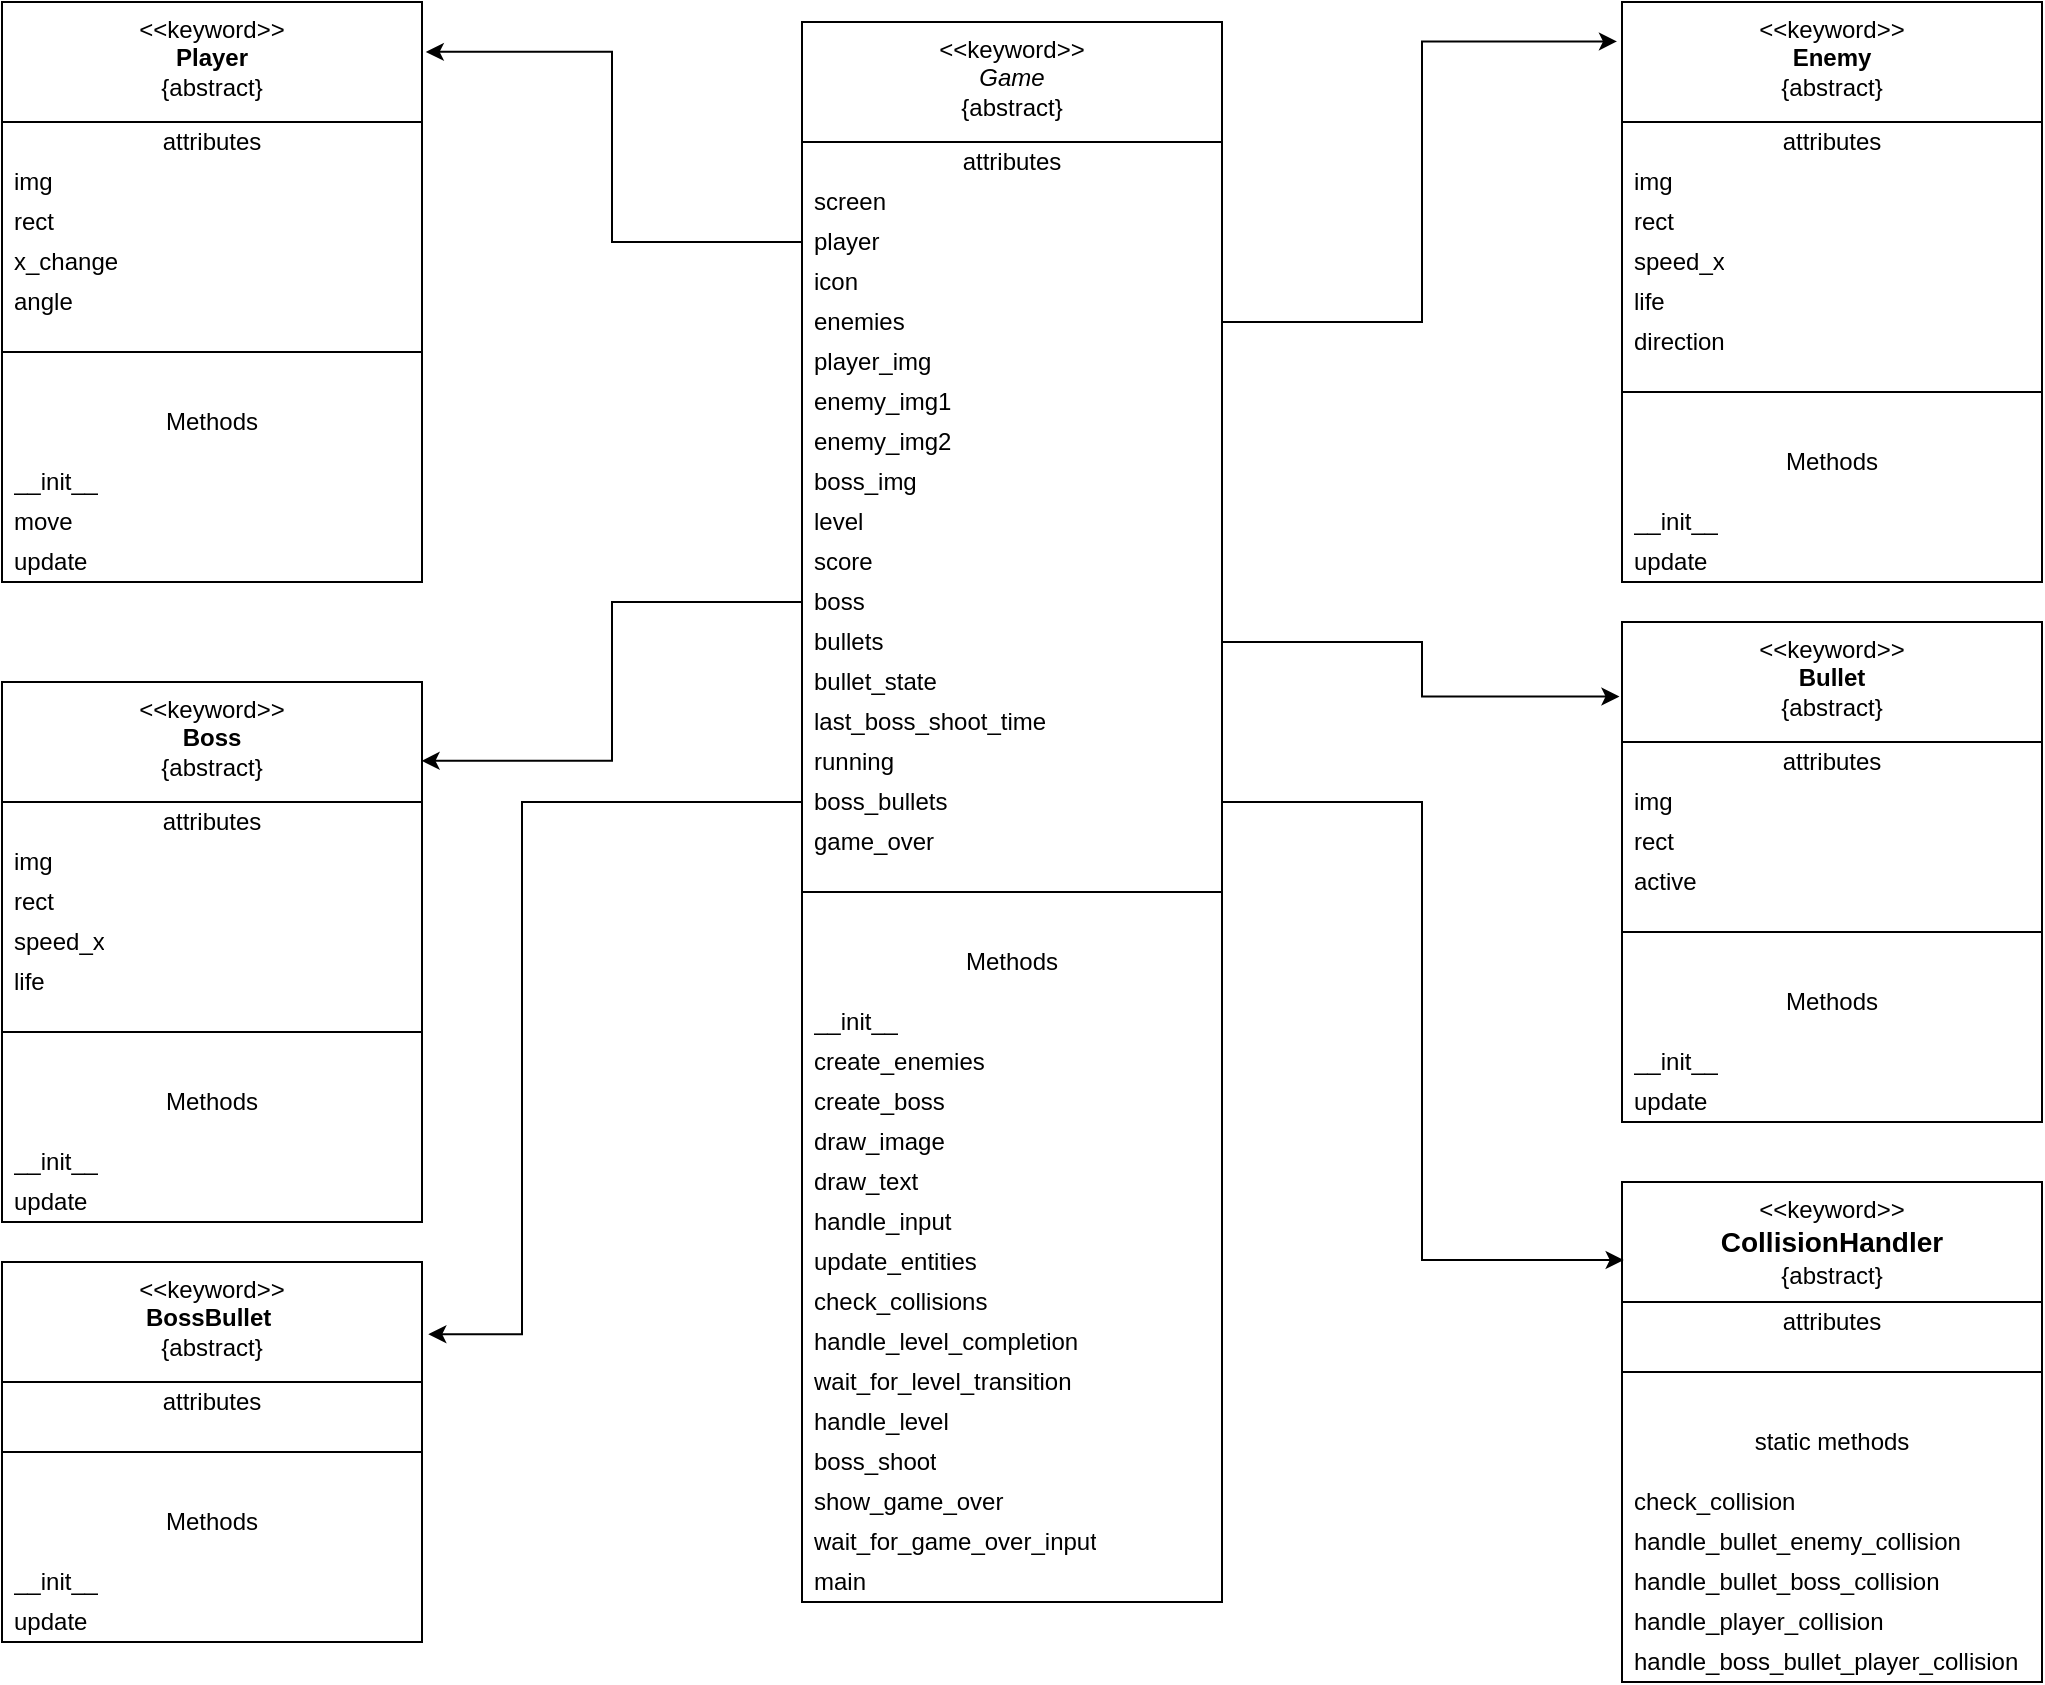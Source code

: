 <mxfile version="24.7.6">
  <diagram id="C5RBs43oDa-KdzZeNtuy" name="Page-1">
    <mxGraphModel grid="1" page="1" gridSize="10" guides="1" tooltips="1" connect="1" arrows="1" fold="1" pageScale="1" pageWidth="827" pageHeight="1169" math="0" shadow="0">
      <root>
        <mxCell id="WIyWlLk6GJQsqaUBKTNV-0" />
        <mxCell id="WIyWlLk6GJQsqaUBKTNV-1" parent="WIyWlLk6GJQsqaUBKTNV-0" />
        <mxCell id="noQE_5F_25YEg6NOnE9R-10" value="&amp;lt;&amp;lt;keyword&amp;gt;&amp;gt;&lt;br&gt;&lt;span style=&quot;font-style: italic; text-wrap: nowrap;&quot;&gt;Game&lt;/span&gt;&lt;br&gt;{abstract}" style="swimlane;fontStyle=0;align=center;verticalAlign=top;childLayout=stackLayout;horizontal=1;startSize=60;horizontalStack=0;resizeParent=1;resizeParentMax=0;resizeLast=0;collapsible=0;marginBottom=0;html=1;whiteSpace=wrap;strokeColor=#000000;" vertex="1" parent="WIyWlLk6GJQsqaUBKTNV-1">
          <mxGeometry x="-390" y="20" width="210" height="790" as="geometry" />
        </mxCell>
        <mxCell id="noQE_5F_25YEg6NOnE9R-11" value="attributes" style="text;html=1;strokeColor=none;fillColor=none;align=center;verticalAlign=middle;spacingLeft=4;spacingRight=4;overflow=hidden;rotatable=0;points=[[0,0.5],[1,0.5]];portConstraint=eastwest;whiteSpace=wrap;" vertex="1" parent="noQE_5F_25YEg6NOnE9R-10">
          <mxGeometry y="60" width="210" height="20" as="geometry" />
        </mxCell>
        <mxCell id="noQE_5F_25YEg6NOnE9R-12" value="screen" style="text;html=1;strokeColor=none;fillColor=none;align=left;verticalAlign=middle;spacingLeft=4;spacingRight=4;overflow=hidden;rotatable=0;points=[[0,0.5],[1,0.5]];portConstraint=eastwest;whiteSpace=wrap;" vertex="1" parent="noQE_5F_25YEg6NOnE9R-10">
          <mxGeometry y="80" width="210" height="20" as="geometry" />
        </mxCell>
        <mxCell id="noQE_5F_25YEg6NOnE9R-32" value="player" style="text;html=1;strokeColor=none;fillColor=none;align=left;verticalAlign=middle;spacingLeft=4;spacingRight=4;overflow=hidden;rotatable=0;points=[[0,0.5],[1,0.5]];portConstraint=eastwest;whiteSpace=wrap;" vertex="1" parent="noQE_5F_25YEg6NOnE9R-10">
          <mxGeometry y="100" width="210" height="20" as="geometry" />
        </mxCell>
        <mxCell id="noQE_5F_25YEg6NOnE9R-20" value="&lt;font color=&quot;#000000&quot;&gt;icon&lt;/font&gt;" style="text;html=1;strokeColor=none;fillColor=none;align=left;verticalAlign=middle;spacingLeft=4;spacingRight=4;overflow=hidden;rotatable=0;points=[[0,0.5],[1,0.5]];portConstraint=eastwest;fontColor=#808080;whiteSpace=wrap;" vertex="1" parent="noQE_5F_25YEg6NOnE9R-10">
          <mxGeometry y="120" width="210" height="20" as="geometry" />
        </mxCell>
        <mxCell id="noQE_5F_25YEg6NOnE9R-23" value="&lt;font color=&quot;#000000&quot;&gt;enemies&lt;/font&gt;" style="text;html=1;strokeColor=none;fillColor=none;align=left;verticalAlign=middle;spacingLeft=4;spacingRight=4;overflow=hidden;rotatable=0;points=[[0,0.5],[1,0.5]];portConstraint=eastwest;fontColor=#808080;whiteSpace=wrap;" vertex="1" parent="noQE_5F_25YEg6NOnE9R-10">
          <mxGeometry y="140" width="210" height="20" as="geometry" />
        </mxCell>
        <mxCell id="noQE_5F_25YEg6NOnE9R-22" value="&lt;font color=&quot;#000000&quot;&gt;player_img&lt;/font&gt;" style="text;html=1;strokeColor=none;fillColor=none;align=left;verticalAlign=middle;spacingLeft=4;spacingRight=4;overflow=hidden;rotatable=0;points=[[0,0.5],[1,0.5]];portConstraint=eastwest;fontColor=#808080;whiteSpace=wrap;" vertex="1" parent="noQE_5F_25YEg6NOnE9R-10">
          <mxGeometry y="160" width="210" height="20" as="geometry" />
        </mxCell>
        <mxCell id="noQE_5F_25YEg6NOnE9R-13" value="&lt;font color=&quot;#000000&quot;&gt;enemy_img1&lt;/font&gt;" style="text;html=1;strokeColor=none;fillColor=none;align=left;verticalAlign=middle;spacingLeft=4;spacingRight=4;overflow=hidden;rotatable=0;points=[[0,0.5],[1,0.5]];portConstraint=eastwest;fontColor=#808080;whiteSpace=wrap;" vertex="1" parent="noQE_5F_25YEg6NOnE9R-10">
          <mxGeometry y="180" width="210" height="20" as="geometry" />
        </mxCell>
        <mxCell id="noQE_5F_25YEg6NOnE9R-21" value="&lt;font color=&quot;#000000&quot;&gt;enemy_img2&lt;/font&gt;" style="text;html=1;strokeColor=none;fillColor=none;align=left;verticalAlign=middle;spacingLeft=4;spacingRight=4;overflow=hidden;rotatable=0;points=[[0,0.5],[1,0.5]];portConstraint=eastwest;fontColor=#808080;whiteSpace=wrap;" vertex="1" parent="noQE_5F_25YEg6NOnE9R-10">
          <mxGeometry y="200" width="210" height="20" as="geometry" />
        </mxCell>
        <mxCell id="noQE_5F_25YEg6NOnE9R-19" value="&lt;font color=&quot;#000000&quot;&gt;boss_img&lt;/font&gt;" style="text;html=1;strokeColor=none;fillColor=none;align=left;verticalAlign=middle;spacingLeft=4;spacingRight=4;overflow=hidden;rotatable=0;points=[[0,0.5],[1,0.5]];portConstraint=eastwest;fontColor=#808080;whiteSpace=wrap;" vertex="1" parent="noQE_5F_25YEg6NOnE9R-10">
          <mxGeometry y="220" width="210" height="20" as="geometry" />
        </mxCell>
        <mxCell id="noQE_5F_25YEg6NOnE9R-26" value="&lt;font color=&quot;#000000&quot;&gt;level&lt;/font&gt;" style="text;html=1;strokeColor=none;fillColor=none;align=left;verticalAlign=middle;spacingLeft=4;spacingRight=4;overflow=hidden;rotatable=0;points=[[0,0.5],[1,0.5]];portConstraint=eastwest;fontColor=#808080;whiteSpace=wrap;" vertex="1" parent="noQE_5F_25YEg6NOnE9R-10">
          <mxGeometry y="240" width="210" height="20" as="geometry" />
        </mxCell>
        <mxCell id="noQE_5F_25YEg6NOnE9R-27" value="&lt;font color=&quot;#000000&quot;&gt;score&lt;/font&gt;" style="text;html=1;strokeColor=none;fillColor=none;align=left;verticalAlign=middle;spacingLeft=4;spacingRight=4;overflow=hidden;rotatable=0;points=[[0,0.5],[1,0.5]];portConstraint=eastwest;fontColor=#808080;whiteSpace=wrap;" vertex="1" parent="noQE_5F_25YEg6NOnE9R-10">
          <mxGeometry y="260" width="210" height="20" as="geometry" />
        </mxCell>
        <mxCell id="noQE_5F_25YEg6NOnE9R-24" value="&lt;font color=&quot;#000000&quot;&gt;boss&lt;/font&gt;" style="text;html=1;strokeColor=none;fillColor=none;align=left;verticalAlign=middle;spacingLeft=4;spacingRight=4;overflow=hidden;rotatable=0;points=[[0,0.5],[1,0.5]];portConstraint=eastwest;fontColor=#808080;whiteSpace=wrap;" vertex="1" parent="noQE_5F_25YEg6NOnE9R-10">
          <mxGeometry y="280" width="210" height="20" as="geometry" />
        </mxCell>
        <mxCell id="noQE_5F_25YEg6NOnE9R-18" value="&lt;font color=&quot;#000000&quot;&gt;bullets&lt;/font&gt;" style="text;html=1;strokeColor=none;fillColor=none;align=left;verticalAlign=middle;spacingLeft=4;spacingRight=4;overflow=hidden;rotatable=0;points=[[0,0.5],[1,0.5]];portConstraint=eastwest;fontColor=#808080;whiteSpace=wrap;" vertex="1" parent="noQE_5F_25YEg6NOnE9R-10">
          <mxGeometry y="300" width="210" height="20" as="geometry" />
        </mxCell>
        <mxCell id="noQE_5F_25YEg6NOnE9R-14" value="bullet_state" style="text;html=1;strokeColor=none;fillColor=none;align=left;verticalAlign=middle;spacingLeft=4;spacingRight=4;overflow=hidden;rotatable=0;points=[[0,0.5],[1,0.5]];portConstraint=eastwest;whiteSpace=wrap;" vertex="1" parent="noQE_5F_25YEg6NOnE9R-10">
          <mxGeometry y="320" width="210" height="20" as="geometry" />
        </mxCell>
        <mxCell id="noQE_5F_25YEg6NOnE9R-30" value="last_boss_shoot_time" style="text;html=1;strokeColor=none;fillColor=none;align=left;verticalAlign=middle;spacingLeft=4;spacingRight=4;overflow=hidden;rotatable=0;points=[[0,0.5],[1,0.5]];portConstraint=eastwest;whiteSpace=wrap;" vertex="1" parent="noQE_5F_25YEg6NOnE9R-10">
          <mxGeometry y="340" width="210" height="20" as="geometry" />
        </mxCell>
        <mxCell id="noQE_5F_25YEg6NOnE9R-31" value="running" style="text;html=1;strokeColor=none;fillColor=none;align=left;verticalAlign=middle;spacingLeft=4;spacingRight=4;overflow=hidden;rotatable=0;points=[[0,0.5],[1,0.5]];portConstraint=eastwest;whiteSpace=wrap;" vertex="1" parent="noQE_5F_25YEg6NOnE9R-10">
          <mxGeometry y="360" width="210" height="20" as="geometry" />
        </mxCell>
        <mxCell id="noQE_5F_25YEg6NOnE9R-33" value="boss_bullets" style="text;html=1;strokeColor=none;fillColor=none;align=left;verticalAlign=middle;spacingLeft=4;spacingRight=4;overflow=hidden;rotatable=0;points=[[0,0.5],[1,0.5]];portConstraint=eastwest;whiteSpace=wrap;" vertex="1" parent="noQE_5F_25YEg6NOnE9R-10">
          <mxGeometry y="380" width="210" height="20" as="geometry" />
        </mxCell>
        <mxCell id="noQE_5F_25YEg6NOnE9R-29" value="game_over" style="text;html=1;strokeColor=none;fillColor=none;align=left;verticalAlign=middle;spacingLeft=4;spacingRight=4;overflow=hidden;rotatable=0;points=[[0,0.5],[1,0.5]];portConstraint=eastwest;whiteSpace=wrap;" vertex="1" parent="noQE_5F_25YEg6NOnE9R-10">
          <mxGeometry y="400" width="210" height="20" as="geometry" />
        </mxCell>
        <mxCell id="noQE_5F_25YEg6NOnE9R-15" value="" style="line;strokeWidth=1;fillColor=none;align=left;verticalAlign=middle;spacingTop=-1;spacingLeft=3;spacingRight=3;rotatable=0;labelPosition=right;points=[];portConstraint=eastwest;" vertex="1" parent="noQE_5F_25YEg6NOnE9R-10">
          <mxGeometry y="420" width="210" height="30" as="geometry" />
        </mxCell>
        <mxCell id="noQE_5F_25YEg6NOnE9R-16" value="Methods" style="text;html=1;strokeColor=none;fillColor=none;align=center;verticalAlign=middle;spacingLeft=4;spacingRight=4;overflow=hidden;rotatable=0;points=[[0,0.5],[1,0.5]];portConstraint=eastwest;whiteSpace=wrap;" vertex="1" parent="noQE_5F_25YEg6NOnE9R-10">
          <mxGeometry y="450" width="210" height="40" as="geometry" />
        </mxCell>
        <mxCell id="noQE_5F_25YEg6NOnE9R-37" value="__init__" style="text;html=1;strokeColor=none;fillColor=none;align=left;verticalAlign=middle;spacingLeft=4;spacingRight=4;overflow=hidden;rotatable=0;points=[[0,0.5],[1,0.5]];portConstraint=eastwest;whiteSpace=wrap;" vertex="1" parent="noQE_5F_25YEg6NOnE9R-10">
          <mxGeometry y="490" width="210" height="20" as="geometry" />
        </mxCell>
        <mxCell id="noQE_5F_25YEg6NOnE9R-43" value="create_enemies" style="text;html=1;strokeColor=none;fillColor=none;align=left;verticalAlign=middle;spacingLeft=4;spacingRight=4;overflow=hidden;rotatable=0;points=[[0,0.5],[1,0.5]];portConstraint=eastwest;whiteSpace=wrap;" vertex="1" parent="noQE_5F_25YEg6NOnE9R-10">
          <mxGeometry y="510" width="210" height="20" as="geometry" />
        </mxCell>
        <mxCell id="noQE_5F_25YEg6NOnE9R-46" value="create_boss" style="text;html=1;strokeColor=none;fillColor=none;align=left;verticalAlign=middle;spacingLeft=4;spacingRight=4;overflow=hidden;rotatable=0;points=[[0,0.5],[1,0.5]];portConstraint=eastwest;whiteSpace=wrap;" vertex="1" parent="noQE_5F_25YEg6NOnE9R-10">
          <mxGeometry y="530" width="210" height="20" as="geometry" />
        </mxCell>
        <mxCell id="noQE_5F_25YEg6NOnE9R-35" value="draw_image" style="text;html=1;strokeColor=none;fillColor=none;align=left;verticalAlign=middle;spacingLeft=4;spacingRight=4;overflow=hidden;rotatable=0;points=[[0,0.5],[1,0.5]];portConstraint=eastwest;whiteSpace=wrap;" vertex="1" parent="noQE_5F_25YEg6NOnE9R-10">
          <mxGeometry y="550" width="210" height="20" as="geometry" />
        </mxCell>
        <mxCell id="noQE_5F_25YEg6NOnE9R-38" value="draw_text" style="text;html=1;strokeColor=none;fillColor=none;align=left;verticalAlign=middle;spacingLeft=4;spacingRight=4;overflow=hidden;rotatable=0;points=[[0,0.5],[1,0.5]];portConstraint=eastwest;whiteSpace=wrap;" vertex="1" parent="noQE_5F_25YEg6NOnE9R-10">
          <mxGeometry y="570" width="210" height="20" as="geometry" />
        </mxCell>
        <mxCell id="noQE_5F_25YEg6NOnE9R-36" value="handle_input" style="text;html=1;strokeColor=none;fillColor=none;align=left;verticalAlign=middle;spacingLeft=4;spacingRight=4;overflow=hidden;rotatable=0;points=[[0,0.5],[1,0.5]];portConstraint=eastwest;whiteSpace=wrap;" vertex="1" parent="noQE_5F_25YEg6NOnE9R-10">
          <mxGeometry y="590" width="210" height="20" as="geometry" />
        </mxCell>
        <mxCell id="noQE_5F_25YEg6NOnE9R-39" value="update_entities" style="text;html=1;strokeColor=none;fillColor=none;align=left;verticalAlign=middle;spacingLeft=4;spacingRight=4;overflow=hidden;rotatable=0;points=[[0,0.5],[1,0.5]];portConstraint=eastwest;whiteSpace=wrap;" vertex="1" parent="noQE_5F_25YEg6NOnE9R-10">
          <mxGeometry y="610" width="210" height="20" as="geometry" />
        </mxCell>
        <mxCell id="noQE_5F_25YEg6NOnE9R-40" value="check_collisions" style="text;html=1;strokeColor=none;fillColor=none;align=left;verticalAlign=middle;spacingLeft=4;spacingRight=4;overflow=hidden;rotatable=0;points=[[0,0.5],[1,0.5]];portConstraint=eastwest;whiteSpace=wrap;" vertex="1" parent="noQE_5F_25YEg6NOnE9R-10">
          <mxGeometry y="630" width="210" height="20" as="geometry" />
        </mxCell>
        <mxCell id="noQE_5F_25YEg6NOnE9R-41" value="handle_level_completion" style="text;html=1;strokeColor=none;fillColor=none;align=left;verticalAlign=middle;spacingLeft=4;spacingRight=4;overflow=hidden;rotatable=0;points=[[0,0.5],[1,0.5]];portConstraint=eastwest;whiteSpace=wrap;" vertex="1" parent="noQE_5F_25YEg6NOnE9R-10">
          <mxGeometry y="650" width="210" height="20" as="geometry" />
        </mxCell>
        <mxCell id="noQE_5F_25YEg6NOnE9R-17" value="wait_for_level_transition" style="text;html=1;strokeColor=none;fillColor=none;align=left;verticalAlign=middle;spacingLeft=4;spacingRight=4;overflow=hidden;rotatable=0;points=[[0,0.5],[1,0.5]];portConstraint=eastwest;whiteSpace=wrap;" vertex="1" parent="noQE_5F_25YEg6NOnE9R-10">
          <mxGeometry y="670" width="210" height="20" as="geometry" />
        </mxCell>
        <mxCell id="noQE_5F_25YEg6NOnE9R-34" value="handle_level" style="text;html=1;strokeColor=none;fillColor=none;align=left;verticalAlign=middle;spacingLeft=4;spacingRight=4;overflow=hidden;rotatable=0;points=[[0,0.5],[1,0.5]];portConstraint=eastwest;whiteSpace=wrap;" vertex="1" parent="noQE_5F_25YEg6NOnE9R-10">
          <mxGeometry y="690" width="210" height="20" as="geometry" />
        </mxCell>
        <mxCell id="noQE_5F_25YEg6NOnE9R-44" value="boss_shoot" style="text;html=1;strokeColor=none;fillColor=none;align=left;verticalAlign=middle;spacingLeft=4;spacingRight=4;overflow=hidden;rotatable=0;points=[[0,0.5],[1,0.5]];portConstraint=eastwest;whiteSpace=wrap;" vertex="1" parent="noQE_5F_25YEg6NOnE9R-10">
          <mxGeometry y="710" width="210" height="20" as="geometry" />
        </mxCell>
        <mxCell id="noQE_5F_25YEg6NOnE9R-42" value="show_game_over" style="text;html=1;strokeColor=none;fillColor=none;align=left;verticalAlign=middle;spacingLeft=4;spacingRight=4;overflow=hidden;rotatable=0;points=[[0,0.5],[1,0.5]];portConstraint=eastwest;whiteSpace=wrap;" vertex="1" parent="noQE_5F_25YEg6NOnE9R-10">
          <mxGeometry y="730" width="210" height="20" as="geometry" />
        </mxCell>
        <mxCell id="noQE_5F_25YEg6NOnE9R-47" value="wait_for_game_over_input" style="text;html=1;strokeColor=none;fillColor=none;align=left;verticalAlign=middle;spacingLeft=4;spacingRight=4;overflow=hidden;rotatable=0;points=[[0,0.5],[1,0.5]];portConstraint=eastwest;whiteSpace=wrap;" vertex="1" parent="noQE_5F_25YEg6NOnE9R-10">
          <mxGeometry y="750" width="210" height="20" as="geometry" />
        </mxCell>
        <mxCell id="noQE_5F_25YEg6NOnE9R-45" value="main" style="text;html=1;strokeColor=none;fillColor=none;align=left;verticalAlign=middle;spacingLeft=4;spacingRight=4;overflow=hidden;rotatable=0;points=[[0,0.5],[1,0.5]];portConstraint=eastwest;whiteSpace=wrap;" vertex="1" parent="noQE_5F_25YEg6NOnE9R-10">
          <mxGeometry y="770" width="210" height="20" as="geometry" />
        </mxCell>
        <mxCell id="noQE_5F_25YEg6NOnE9R-49" value="&amp;lt;&amp;lt;keyword&amp;gt;&amp;gt;&lt;br&gt;&lt;strong&gt;Player&lt;/strong&gt;&lt;br&gt;{abstract}" style="swimlane;fontStyle=0;align=center;verticalAlign=top;childLayout=stackLayout;horizontal=1;startSize=60;horizontalStack=0;resizeParent=1;resizeParentMax=0;resizeLast=0;collapsible=0;marginBottom=0;html=1;whiteSpace=wrap;strokeColor=#000000;" vertex="1" parent="WIyWlLk6GJQsqaUBKTNV-1">
          <mxGeometry x="-790" y="10" width="210" height="290" as="geometry" />
        </mxCell>
        <mxCell id="noQE_5F_25YEg6NOnE9R-50" value="attributes" style="text;html=1;strokeColor=none;fillColor=none;align=center;verticalAlign=middle;spacingLeft=4;spacingRight=4;overflow=hidden;rotatable=0;points=[[0,0.5],[1,0.5]];portConstraint=eastwest;whiteSpace=wrap;" vertex="1" parent="noQE_5F_25YEg6NOnE9R-49">
          <mxGeometry y="60" width="210" height="20" as="geometry" />
        </mxCell>
        <mxCell id="noQE_5F_25YEg6NOnE9R-51" value="img" style="text;html=1;strokeColor=none;fillColor=none;align=left;verticalAlign=middle;spacingLeft=4;spacingRight=4;overflow=hidden;rotatable=0;points=[[0,0.5],[1,0.5]];portConstraint=eastwest;whiteSpace=wrap;" vertex="1" parent="noQE_5F_25YEg6NOnE9R-49">
          <mxGeometry y="80" width="210" height="20" as="geometry" />
        </mxCell>
        <mxCell id="noQE_5F_25YEg6NOnE9R-52" value="&lt;font color=&quot;#000000&quot;&gt;rect&lt;/font&gt;" style="text;html=1;strokeColor=none;fillColor=none;align=left;verticalAlign=middle;spacingLeft=4;spacingRight=4;overflow=hidden;rotatable=0;points=[[0,0.5],[1,0.5]];portConstraint=eastwest;fontColor=#808080;whiteSpace=wrap;" vertex="1" parent="noQE_5F_25YEg6NOnE9R-49">
          <mxGeometry y="100" width="210" height="20" as="geometry" />
        </mxCell>
        <mxCell id="noQE_5F_25YEg6NOnE9R-53" value="&lt;font color=&quot;#000000&quot;&gt;x_change&lt;/font&gt;" style="text;html=1;strokeColor=none;fillColor=none;align=left;verticalAlign=middle;spacingLeft=4;spacingRight=4;overflow=hidden;rotatable=0;points=[[0,0.5],[1,0.5]];portConstraint=eastwest;fontColor=#808080;whiteSpace=wrap;" vertex="1" parent="noQE_5F_25YEg6NOnE9R-49">
          <mxGeometry y="120" width="210" height="20" as="geometry" />
        </mxCell>
        <mxCell id="noQE_5F_25YEg6NOnE9R-54" value="&lt;font color=&quot;#000000&quot;&gt;angle&lt;/font&gt;" style="text;html=1;strokeColor=none;fillColor=none;align=left;verticalAlign=middle;spacingLeft=4;spacingRight=4;overflow=hidden;rotatable=0;points=[[0,0.5],[1,0.5]];portConstraint=eastwest;fontColor=#808080;whiteSpace=wrap;" vertex="1" parent="noQE_5F_25YEg6NOnE9R-49">
          <mxGeometry y="140" width="210" height="20" as="geometry" />
        </mxCell>
        <mxCell id="noQE_5F_25YEg6NOnE9R-68" value="" style="line;strokeWidth=1;fillColor=none;align=left;verticalAlign=middle;spacingTop=-1;spacingLeft=3;spacingRight=3;rotatable=0;labelPosition=right;points=[];portConstraint=eastwest;" vertex="1" parent="noQE_5F_25YEg6NOnE9R-49">
          <mxGeometry y="160" width="210" height="30" as="geometry" />
        </mxCell>
        <mxCell id="noQE_5F_25YEg6NOnE9R-69" value="Methods" style="text;html=1;strokeColor=none;fillColor=none;align=center;verticalAlign=middle;spacingLeft=4;spacingRight=4;overflow=hidden;rotatable=0;points=[[0,0.5],[1,0.5]];portConstraint=eastwest;whiteSpace=wrap;" vertex="1" parent="noQE_5F_25YEg6NOnE9R-49">
          <mxGeometry y="190" width="210" height="40" as="geometry" />
        </mxCell>
        <mxCell id="noQE_5F_25YEg6NOnE9R-70" value="__init__" style="text;html=1;strokeColor=none;fillColor=none;align=left;verticalAlign=middle;spacingLeft=4;spacingRight=4;overflow=hidden;rotatable=0;points=[[0,0.5],[1,0.5]];portConstraint=eastwest;whiteSpace=wrap;" vertex="1" parent="noQE_5F_25YEg6NOnE9R-49">
          <mxGeometry y="230" width="210" height="20" as="geometry" />
        </mxCell>
        <mxCell id="noQE_5F_25YEg6NOnE9R-71" value="move" style="text;html=1;strokeColor=none;fillColor=none;align=left;verticalAlign=middle;spacingLeft=4;spacingRight=4;overflow=hidden;rotatable=0;points=[[0,0.5],[1,0.5]];portConstraint=eastwest;whiteSpace=wrap;" vertex="1" parent="noQE_5F_25YEg6NOnE9R-49">
          <mxGeometry y="250" width="210" height="20" as="geometry" />
        </mxCell>
        <mxCell id="noQE_5F_25YEg6NOnE9R-72" value="update" style="text;html=1;strokeColor=none;fillColor=none;align=left;verticalAlign=middle;spacingLeft=4;spacingRight=4;overflow=hidden;rotatable=0;points=[[0,0.5],[1,0.5]];portConstraint=eastwest;whiteSpace=wrap;" vertex="1" parent="noQE_5F_25YEg6NOnE9R-49">
          <mxGeometry y="270" width="210" height="20" as="geometry" />
        </mxCell>
        <mxCell id="noQE_5F_25YEg6NOnE9R-85" value="&amp;lt;&amp;lt;keyword&amp;gt;&amp;gt;&lt;br&gt;&lt;strong&gt;Enemy&lt;/strong&gt;&lt;br&gt;{abstract}" style="swimlane;fontStyle=0;align=center;verticalAlign=top;childLayout=stackLayout;horizontal=1;startSize=60;horizontalStack=0;resizeParent=1;resizeParentMax=0;resizeLast=0;collapsible=0;marginBottom=0;html=1;whiteSpace=wrap;strokeColor=#000000;" vertex="1" parent="WIyWlLk6GJQsqaUBKTNV-1">
          <mxGeometry x="20" y="10" width="210" height="290" as="geometry" />
        </mxCell>
        <mxCell id="noQE_5F_25YEg6NOnE9R-86" value="attributes" style="text;html=1;strokeColor=none;fillColor=none;align=center;verticalAlign=middle;spacingLeft=4;spacingRight=4;overflow=hidden;rotatable=0;points=[[0,0.5],[1,0.5]];portConstraint=eastwest;whiteSpace=wrap;" vertex="1" parent="noQE_5F_25YEg6NOnE9R-85">
          <mxGeometry y="60" width="210" height="20" as="geometry" />
        </mxCell>
        <mxCell id="noQE_5F_25YEg6NOnE9R-87" value="img" style="text;html=1;strokeColor=none;fillColor=none;align=left;verticalAlign=middle;spacingLeft=4;spacingRight=4;overflow=hidden;rotatable=0;points=[[0,0.5],[1,0.5]];portConstraint=eastwest;whiteSpace=wrap;" vertex="1" parent="noQE_5F_25YEg6NOnE9R-85">
          <mxGeometry y="80" width="210" height="20" as="geometry" />
        </mxCell>
        <mxCell id="noQE_5F_25YEg6NOnE9R-88" value="&lt;font color=&quot;#000000&quot;&gt;rect&lt;/font&gt;" style="text;html=1;strokeColor=none;fillColor=none;align=left;verticalAlign=middle;spacingLeft=4;spacingRight=4;overflow=hidden;rotatable=0;points=[[0,0.5],[1,0.5]];portConstraint=eastwest;fontColor=#808080;whiteSpace=wrap;" vertex="1" parent="noQE_5F_25YEg6NOnE9R-85">
          <mxGeometry y="100" width="210" height="20" as="geometry" />
        </mxCell>
        <mxCell id="noQE_5F_25YEg6NOnE9R-89" value="&lt;font color=&quot;#000000&quot;&gt;speed_x&lt;/font&gt;" style="text;html=1;strokeColor=none;fillColor=none;align=left;verticalAlign=middle;spacingLeft=4;spacingRight=4;overflow=hidden;rotatable=0;points=[[0,0.5],[1,0.5]];portConstraint=eastwest;fontColor=#808080;whiteSpace=wrap;" vertex="1" parent="noQE_5F_25YEg6NOnE9R-85">
          <mxGeometry y="120" width="210" height="20" as="geometry" />
        </mxCell>
        <mxCell id="noQE_5F_25YEg6NOnE9R-90" value="&lt;font color=&quot;#000000&quot;&gt;life&lt;/font&gt;" style="text;html=1;strokeColor=none;fillColor=none;align=left;verticalAlign=middle;spacingLeft=4;spacingRight=4;overflow=hidden;rotatable=0;points=[[0,0.5],[1,0.5]];portConstraint=eastwest;fontColor=#808080;whiteSpace=wrap;" vertex="1" parent="noQE_5F_25YEg6NOnE9R-85">
          <mxGeometry y="140" width="210" height="20" as="geometry" />
        </mxCell>
        <mxCell id="noQE_5F_25YEg6NOnE9R-91" value="&lt;font color=&quot;#000000&quot;&gt;direction&lt;/font&gt;" style="text;html=1;strokeColor=none;fillColor=none;align=left;verticalAlign=middle;spacingLeft=4;spacingRight=4;overflow=hidden;rotatable=0;points=[[0,0.5],[1,0.5]];portConstraint=eastwest;fontColor=#808080;whiteSpace=wrap;" vertex="1" parent="noQE_5F_25YEg6NOnE9R-85">
          <mxGeometry y="160" width="210" height="20" as="geometry" />
        </mxCell>
        <mxCell id="noQE_5F_25YEg6NOnE9R-104" value="" style="line;strokeWidth=1;fillColor=none;align=left;verticalAlign=middle;spacingTop=-1;spacingLeft=3;spacingRight=3;rotatable=0;labelPosition=right;points=[];portConstraint=eastwest;" vertex="1" parent="noQE_5F_25YEg6NOnE9R-85">
          <mxGeometry y="180" width="210" height="30" as="geometry" />
        </mxCell>
        <mxCell id="noQE_5F_25YEg6NOnE9R-105" value="Methods" style="text;html=1;strokeColor=none;fillColor=none;align=center;verticalAlign=middle;spacingLeft=4;spacingRight=4;overflow=hidden;rotatable=0;points=[[0,0.5],[1,0.5]];portConstraint=eastwest;whiteSpace=wrap;" vertex="1" parent="noQE_5F_25YEg6NOnE9R-85">
          <mxGeometry y="210" width="210" height="40" as="geometry" />
        </mxCell>
        <mxCell id="noQE_5F_25YEg6NOnE9R-106" value="__init__" style="text;html=1;strokeColor=none;fillColor=none;align=left;verticalAlign=middle;spacingLeft=4;spacingRight=4;overflow=hidden;rotatable=0;points=[[0,0.5],[1,0.5]];portConstraint=eastwest;whiteSpace=wrap;" vertex="1" parent="noQE_5F_25YEg6NOnE9R-85">
          <mxGeometry y="250" width="210" height="20" as="geometry" />
        </mxCell>
        <mxCell id="noQE_5F_25YEg6NOnE9R-107" value="update" style="text;html=1;strokeColor=none;fillColor=none;align=left;verticalAlign=middle;spacingLeft=4;spacingRight=4;overflow=hidden;rotatable=0;points=[[0,0.5],[1,0.5]];portConstraint=eastwest;whiteSpace=wrap;" vertex="1" parent="noQE_5F_25YEg6NOnE9R-85">
          <mxGeometry y="270" width="210" height="20" as="geometry" />
        </mxCell>
        <mxCell id="noQE_5F_25YEg6NOnE9R-121" value="&amp;lt;&amp;lt;keyword&amp;gt;&amp;gt;&lt;br&gt;&lt;strong&gt;Boss&lt;/strong&gt;&lt;br&gt;{abstract}" style="swimlane;fontStyle=0;align=center;verticalAlign=top;childLayout=stackLayout;horizontal=1;startSize=60;horizontalStack=0;resizeParent=1;resizeParentMax=0;resizeLast=0;collapsible=0;marginBottom=0;html=1;whiteSpace=wrap;strokeColor=#000000;" vertex="1" parent="WIyWlLk6GJQsqaUBKTNV-1">
          <mxGeometry x="-790" y="350" width="210" height="270" as="geometry" />
        </mxCell>
        <mxCell id="noQE_5F_25YEg6NOnE9R-122" value="attributes" style="text;html=1;strokeColor=none;fillColor=none;align=center;verticalAlign=middle;spacingLeft=4;spacingRight=4;overflow=hidden;rotatable=0;points=[[0,0.5],[1,0.5]];portConstraint=eastwest;whiteSpace=wrap;" vertex="1" parent="noQE_5F_25YEg6NOnE9R-121">
          <mxGeometry y="60" width="210" height="20" as="geometry" />
        </mxCell>
        <mxCell id="noQE_5F_25YEg6NOnE9R-123" value="img" style="text;html=1;strokeColor=none;fillColor=none;align=left;verticalAlign=middle;spacingLeft=4;spacingRight=4;overflow=hidden;rotatable=0;points=[[0,0.5],[1,0.5]];portConstraint=eastwest;whiteSpace=wrap;" vertex="1" parent="noQE_5F_25YEg6NOnE9R-121">
          <mxGeometry y="80" width="210" height="20" as="geometry" />
        </mxCell>
        <mxCell id="noQE_5F_25YEg6NOnE9R-124" value="&lt;font color=&quot;#000000&quot;&gt;rect&lt;/font&gt;" style="text;html=1;strokeColor=none;fillColor=none;align=left;verticalAlign=middle;spacingLeft=4;spacingRight=4;overflow=hidden;rotatable=0;points=[[0,0.5],[1,0.5]];portConstraint=eastwest;fontColor=#808080;whiteSpace=wrap;" vertex="1" parent="noQE_5F_25YEg6NOnE9R-121">
          <mxGeometry y="100" width="210" height="20" as="geometry" />
        </mxCell>
        <mxCell id="noQE_5F_25YEg6NOnE9R-125" value="&lt;font color=&quot;#000000&quot;&gt;speed_x&lt;/font&gt;" style="text;html=1;strokeColor=none;fillColor=none;align=left;verticalAlign=middle;spacingLeft=4;spacingRight=4;overflow=hidden;rotatable=0;points=[[0,0.5],[1,0.5]];portConstraint=eastwest;fontColor=#808080;whiteSpace=wrap;" vertex="1" parent="noQE_5F_25YEg6NOnE9R-121">
          <mxGeometry y="120" width="210" height="20" as="geometry" />
        </mxCell>
        <mxCell id="noQE_5F_25YEg6NOnE9R-126" value="&lt;font color=&quot;#000000&quot;&gt;life&lt;/font&gt;" style="text;html=1;strokeColor=none;fillColor=none;align=left;verticalAlign=middle;spacingLeft=4;spacingRight=4;overflow=hidden;rotatable=0;points=[[0,0.5],[1,0.5]];portConstraint=eastwest;fontColor=#808080;whiteSpace=wrap;" vertex="1" parent="noQE_5F_25YEg6NOnE9R-121">
          <mxGeometry y="140" width="210" height="20" as="geometry" />
        </mxCell>
        <mxCell id="noQE_5F_25YEg6NOnE9R-128" value="" style="line;strokeWidth=1;fillColor=none;align=left;verticalAlign=middle;spacingTop=-1;spacingLeft=3;spacingRight=3;rotatable=0;labelPosition=right;points=[];portConstraint=eastwest;" vertex="1" parent="noQE_5F_25YEg6NOnE9R-121">
          <mxGeometry y="160" width="210" height="30" as="geometry" />
        </mxCell>
        <mxCell id="noQE_5F_25YEg6NOnE9R-129" value="Methods" style="text;html=1;strokeColor=none;fillColor=none;align=center;verticalAlign=middle;spacingLeft=4;spacingRight=4;overflow=hidden;rotatable=0;points=[[0,0.5],[1,0.5]];portConstraint=eastwest;whiteSpace=wrap;" vertex="1" parent="noQE_5F_25YEg6NOnE9R-121">
          <mxGeometry y="190" width="210" height="40" as="geometry" />
        </mxCell>
        <mxCell id="noQE_5F_25YEg6NOnE9R-130" value="__init__" style="text;html=1;strokeColor=none;fillColor=none;align=left;verticalAlign=middle;spacingLeft=4;spacingRight=4;overflow=hidden;rotatable=0;points=[[0,0.5],[1,0.5]];portConstraint=eastwest;whiteSpace=wrap;" vertex="1" parent="noQE_5F_25YEg6NOnE9R-121">
          <mxGeometry y="230" width="210" height="20" as="geometry" />
        </mxCell>
        <mxCell id="noQE_5F_25YEg6NOnE9R-131" value="update" style="text;html=1;strokeColor=none;fillColor=none;align=left;verticalAlign=middle;spacingLeft=4;spacingRight=4;overflow=hidden;rotatable=0;points=[[0,0.5],[1,0.5]];portConstraint=eastwest;whiteSpace=wrap;" vertex="1" parent="noQE_5F_25YEg6NOnE9R-121">
          <mxGeometry y="250" width="210" height="20" as="geometry" />
        </mxCell>
        <mxCell id="noQE_5F_25YEg6NOnE9R-132" value="&amp;lt;&amp;lt;keyword&amp;gt;&amp;gt;&lt;br&gt;&lt;strong&gt;Bullet&lt;/strong&gt;&lt;br&gt;{abstract}" style="swimlane;fontStyle=0;align=center;verticalAlign=top;childLayout=stackLayout;horizontal=1;startSize=60;horizontalStack=0;resizeParent=1;resizeParentMax=0;resizeLast=0;collapsible=0;marginBottom=0;html=1;whiteSpace=wrap;strokeColor=#000000;" vertex="1" parent="WIyWlLk6GJQsqaUBKTNV-1">
          <mxGeometry x="20" y="320" width="210" height="250" as="geometry" />
        </mxCell>
        <mxCell id="noQE_5F_25YEg6NOnE9R-133" value="attributes" style="text;html=1;strokeColor=none;fillColor=none;align=center;verticalAlign=middle;spacingLeft=4;spacingRight=4;overflow=hidden;rotatable=0;points=[[0,0.5],[1,0.5]];portConstraint=eastwest;whiteSpace=wrap;" vertex="1" parent="noQE_5F_25YEg6NOnE9R-132">
          <mxGeometry y="60" width="210" height="20" as="geometry" />
        </mxCell>
        <mxCell id="noQE_5F_25YEg6NOnE9R-134" value="img" style="text;html=1;strokeColor=none;fillColor=none;align=left;verticalAlign=middle;spacingLeft=4;spacingRight=4;overflow=hidden;rotatable=0;points=[[0,0.5],[1,0.5]];portConstraint=eastwest;whiteSpace=wrap;" vertex="1" parent="noQE_5F_25YEg6NOnE9R-132">
          <mxGeometry y="80" width="210" height="20" as="geometry" />
        </mxCell>
        <mxCell id="noQE_5F_25YEg6NOnE9R-135" value="&lt;font color=&quot;#000000&quot;&gt;rect&lt;/font&gt;" style="text;html=1;strokeColor=none;fillColor=none;align=left;verticalAlign=middle;spacingLeft=4;spacingRight=4;overflow=hidden;rotatable=0;points=[[0,0.5],[1,0.5]];portConstraint=eastwest;fontColor=#808080;whiteSpace=wrap;" vertex="1" parent="noQE_5F_25YEg6NOnE9R-132">
          <mxGeometry y="100" width="210" height="20" as="geometry" />
        </mxCell>
        <mxCell id="noQE_5F_25YEg6NOnE9R-136" value="&lt;font color=&quot;#000000&quot;&gt;active&lt;/font&gt;" style="text;html=1;strokeColor=none;fillColor=none;align=left;verticalAlign=middle;spacingLeft=4;spacingRight=4;overflow=hidden;rotatable=0;points=[[0,0.5],[1,0.5]];portConstraint=eastwest;fontColor=#808080;whiteSpace=wrap;" vertex="1" parent="noQE_5F_25YEg6NOnE9R-132">
          <mxGeometry y="120" width="210" height="20" as="geometry" />
        </mxCell>
        <mxCell id="noQE_5F_25YEg6NOnE9R-138" value="" style="line;strokeWidth=1;fillColor=none;align=left;verticalAlign=middle;spacingTop=-1;spacingLeft=3;spacingRight=3;rotatable=0;labelPosition=right;points=[];portConstraint=eastwest;" vertex="1" parent="noQE_5F_25YEg6NOnE9R-132">
          <mxGeometry y="140" width="210" height="30" as="geometry" />
        </mxCell>
        <mxCell id="noQE_5F_25YEg6NOnE9R-139" value="Methods" style="text;html=1;strokeColor=none;fillColor=none;align=center;verticalAlign=middle;spacingLeft=4;spacingRight=4;overflow=hidden;rotatable=0;points=[[0,0.5],[1,0.5]];portConstraint=eastwest;whiteSpace=wrap;" vertex="1" parent="noQE_5F_25YEg6NOnE9R-132">
          <mxGeometry y="170" width="210" height="40" as="geometry" />
        </mxCell>
        <mxCell id="noQE_5F_25YEg6NOnE9R-140" value="__init__" style="text;html=1;strokeColor=none;fillColor=none;align=left;verticalAlign=middle;spacingLeft=4;spacingRight=4;overflow=hidden;rotatable=0;points=[[0,0.5],[1,0.5]];portConstraint=eastwest;whiteSpace=wrap;" vertex="1" parent="noQE_5F_25YEg6NOnE9R-132">
          <mxGeometry y="210" width="210" height="20" as="geometry" />
        </mxCell>
        <mxCell id="noQE_5F_25YEg6NOnE9R-141" value="update" style="text;html=1;strokeColor=none;fillColor=none;align=left;verticalAlign=middle;spacingLeft=4;spacingRight=4;overflow=hidden;rotatable=0;points=[[0,0.5],[1,0.5]];portConstraint=eastwest;whiteSpace=wrap;" vertex="1" parent="noQE_5F_25YEg6NOnE9R-132">
          <mxGeometry y="230" width="210" height="20" as="geometry" />
        </mxCell>
        <mxCell id="noQE_5F_25YEg6NOnE9R-142" value="&amp;lt;&amp;lt;keyword&amp;gt;&amp;gt;&lt;br&gt;&lt;strong&gt;BossBullet&lt;/strong&gt;&amp;nbsp;&lt;div&gt;{abstract}&lt;/div&gt;" style="swimlane;fontStyle=0;align=center;verticalAlign=top;childLayout=stackLayout;horizontal=1;startSize=60;horizontalStack=0;resizeParent=1;resizeParentMax=0;resizeLast=0;collapsible=0;marginBottom=0;html=1;whiteSpace=wrap;strokeColor=#000000;" vertex="1" parent="WIyWlLk6GJQsqaUBKTNV-1">
          <mxGeometry x="-790" y="640" width="210" height="190" as="geometry" />
        </mxCell>
        <mxCell id="noQE_5F_25YEg6NOnE9R-143" value="attributes" style="text;html=1;strokeColor=none;fillColor=none;align=center;verticalAlign=middle;spacingLeft=4;spacingRight=4;overflow=hidden;rotatable=0;points=[[0,0.5],[1,0.5]];portConstraint=eastwest;whiteSpace=wrap;" vertex="1" parent="noQE_5F_25YEg6NOnE9R-142">
          <mxGeometry y="60" width="210" height="20" as="geometry" />
        </mxCell>
        <mxCell id="noQE_5F_25YEg6NOnE9R-147" value="" style="line;strokeWidth=1;fillColor=none;align=left;verticalAlign=middle;spacingTop=-1;spacingLeft=3;spacingRight=3;rotatable=0;labelPosition=right;points=[];portConstraint=eastwest;" vertex="1" parent="noQE_5F_25YEg6NOnE9R-142">
          <mxGeometry y="80" width="210" height="30" as="geometry" />
        </mxCell>
        <mxCell id="noQE_5F_25YEg6NOnE9R-148" value="Methods" style="text;html=1;strokeColor=none;fillColor=none;align=center;verticalAlign=middle;spacingLeft=4;spacingRight=4;overflow=hidden;rotatable=0;points=[[0,0.5],[1,0.5]];portConstraint=eastwest;whiteSpace=wrap;" vertex="1" parent="noQE_5F_25YEg6NOnE9R-142">
          <mxGeometry y="110" width="210" height="40" as="geometry" />
        </mxCell>
        <mxCell id="noQE_5F_25YEg6NOnE9R-149" value="__init__" style="text;html=1;strokeColor=none;fillColor=none;align=left;verticalAlign=middle;spacingLeft=4;spacingRight=4;overflow=hidden;rotatable=0;points=[[0,0.5],[1,0.5]];portConstraint=eastwest;whiteSpace=wrap;" vertex="1" parent="noQE_5F_25YEg6NOnE9R-142">
          <mxGeometry y="150" width="210" height="20" as="geometry" />
        </mxCell>
        <mxCell id="noQE_5F_25YEg6NOnE9R-150" value="update" style="text;html=1;strokeColor=none;fillColor=none;align=left;verticalAlign=middle;spacingLeft=4;spacingRight=4;overflow=hidden;rotatable=0;points=[[0,0.5],[1,0.5]];portConstraint=eastwest;whiteSpace=wrap;" vertex="1" parent="noQE_5F_25YEg6NOnE9R-142">
          <mxGeometry y="170" width="210" height="20" as="geometry" />
        </mxCell>
        <mxCell id="noQE_5F_25YEg6NOnE9R-151" value="&amp;lt;&amp;lt;keyword&amp;gt;&amp;gt;&lt;br&gt;&lt;div&gt;&lt;div style=&quot;font-size: 14px; line-height: 19px; white-space: pre;&quot;&gt;&lt;span style=&quot;background-color: rgb(255, 255, 255);&quot;&gt;&lt;b style=&quot;&quot;&gt;&lt;font face=&quot;Helvetica&quot;&gt;CollisionHandler&lt;/font&gt;&lt;/b&gt;&lt;/span&gt;&lt;/div&gt;{abstract}&lt;/div&gt;" style="swimlane;fontStyle=0;align=center;verticalAlign=top;childLayout=stackLayout;horizontal=1;startSize=60;horizontalStack=0;resizeParent=1;resizeParentMax=0;resizeLast=0;collapsible=0;marginBottom=0;html=1;whiteSpace=wrap;strokeColor=#000000;" vertex="1" parent="WIyWlLk6GJQsqaUBKTNV-1">
          <mxGeometry x="20" y="600" width="210" height="250" as="geometry" />
        </mxCell>
        <mxCell id="noQE_5F_25YEg6NOnE9R-152" value="attributes" style="text;html=1;strokeColor=none;fillColor=none;align=center;verticalAlign=middle;spacingLeft=4;spacingRight=4;overflow=hidden;rotatable=0;points=[[0,0.5],[1,0.5]];portConstraint=eastwest;whiteSpace=wrap;" vertex="1" parent="noQE_5F_25YEg6NOnE9R-151">
          <mxGeometry y="60" width="210" height="20" as="geometry" />
        </mxCell>
        <mxCell id="noQE_5F_25YEg6NOnE9R-153" value="" style="line;strokeWidth=1;fillColor=none;align=left;verticalAlign=middle;spacingTop=-1;spacingLeft=3;spacingRight=3;rotatable=0;labelPosition=right;points=[];portConstraint=eastwest;" vertex="1" parent="noQE_5F_25YEg6NOnE9R-151">
          <mxGeometry y="80" width="210" height="30" as="geometry" />
        </mxCell>
        <mxCell id="noQE_5F_25YEg6NOnE9R-154" value="static methods" style="text;html=1;strokeColor=none;fillColor=none;align=center;verticalAlign=middle;spacingLeft=4;spacingRight=4;overflow=hidden;rotatable=0;points=[[0,0.5],[1,0.5]];portConstraint=eastwest;whiteSpace=wrap;" vertex="1" parent="noQE_5F_25YEg6NOnE9R-151">
          <mxGeometry y="110" width="210" height="40" as="geometry" />
        </mxCell>
        <mxCell id="noQE_5F_25YEg6NOnE9R-155" value="check_collision" style="text;html=1;strokeColor=none;fillColor=none;align=left;verticalAlign=middle;spacingLeft=4;spacingRight=4;overflow=hidden;rotatable=0;points=[[0,0.5],[1,0.5]];portConstraint=eastwest;whiteSpace=wrap;" vertex="1" parent="noQE_5F_25YEg6NOnE9R-151">
          <mxGeometry y="150" width="210" height="20" as="geometry" />
        </mxCell>
        <mxCell id="noQE_5F_25YEg6NOnE9R-158" value="handle_bullet_enemy_collision" style="text;html=1;strokeColor=none;fillColor=none;align=left;verticalAlign=middle;spacingLeft=4;spacingRight=4;overflow=hidden;rotatable=0;points=[[0,0.5],[1,0.5]];portConstraint=eastwest;whiteSpace=wrap;" vertex="1" parent="noQE_5F_25YEg6NOnE9R-151">
          <mxGeometry y="170" width="210" height="20" as="geometry" />
        </mxCell>
        <mxCell id="noQE_5F_25YEg6NOnE9R-157" value="handle_bullet_boss_collision" style="text;html=1;strokeColor=none;fillColor=none;align=left;verticalAlign=middle;spacingLeft=4;spacingRight=4;overflow=hidden;rotatable=0;points=[[0,0.5],[1,0.5]];portConstraint=eastwest;whiteSpace=wrap;" vertex="1" parent="noQE_5F_25YEg6NOnE9R-151">
          <mxGeometry y="190" width="210" height="20" as="geometry" />
        </mxCell>
        <mxCell id="noQE_5F_25YEg6NOnE9R-159" value="handle_player_collision" style="text;html=1;strokeColor=none;fillColor=none;align=left;verticalAlign=middle;spacingLeft=4;spacingRight=4;overflow=hidden;rotatable=0;points=[[0,0.5],[1,0.5]];portConstraint=eastwest;whiteSpace=wrap;" vertex="1" parent="noQE_5F_25YEg6NOnE9R-151">
          <mxGeometry y="210" width="210" height="20" as="geometry" />
        </mxCell>
        <mxCell id="noQE_5F_25YEg6NOnE9R-156" value="handle_boss_bullet_player_collision" style="text;html=1;strokeColor=none;fillColor=none;align=left;verticalAlign=middle;spacingLeft=4;spacingRight=4;overflow=hidden;rotatable=0;points=[[0,0.5],[1,0.5]];portConstraint=eastwest;whiteSpace=wrap;" vertex="1" parent="noQE_5F_25YEg6NOnE9R-151">
          <mxGeometry y="230" width="210" height="20" as="geometry" />
        </mxCell>
        <mxCell id="noQE_5F_25YEg6NOnE9R-170" style="edgeStyle=orthogonalEdgeStyle;rounded=0;orthogonalLoop=1;jettySize=auto;html=1;entryX=-0.006;entryY=0.149;entryDx=0;entryDy=0;entryPerimeter=0;" edge="1" parent="WIyWlLk6GJQsqaUBKTNV-1" source="noQE_5F_25YEg6NOnE9R-18" target="noQE_5F_25YEg6NOnE9R-132">
          <mxGeometry relative="1" as="geometry" />
        </mxCell>
        <mxCell id="noQE_5F_25YEg6NOnE9R-171" style="edgeStyle=orthogonalEdgeStyle;rounded=0;orthogonalLoop=1;jettySize=auto;html=1;entryX=-0.012;entryY=0.068;entryDx=0;entryDy=0;entryPerimeter=0;" edge="1" parent="WIyWlLk6GJQsqaUBKTNV-1" source="noQE_5F_25YEg6NOnE9R-23" target="noQE_5F_25YEg6NOnE9R-85">
          <mxGeometry relative="1" as="geometry" />
        </mxCell>
        <mxCell id="noQE_5F_25YEg6NOnE9R-172" style="edgeStyle=orthogonalEdgeStyle;rounded=0;orthogonalLoop=1;jettySize=auto;html=1;entryX=0.004;entryY=0.156;entryDx=0;entryDy=0;entryPerimeter=0;" edge="1" parent="WIyWlLk6GJQsqaUBKTNV-1" source="noQE_5F_25YEg6NOnE9R-33" target="noQE_5F_25YEg6NOnE9R-151">
          <mxGeometry relative="1" as="geometry" />
        </mxCell>
        <mxCell id="noQE_5F_25YEg6NOnE9R-173" style="edgeStyle=orthogonalEdgeStyle;rounded=0;orthogonalLoop=1;jettySize=auto;html=1;entryX=1.009;entryY=0.086;entryDx=0;entryDy=0;entryPerimeter=0;" edge="1" parent="WIyWlLk6GJQsqaUBKTNV-1" source="noQE_5F_25YEg6NOnE9R-32" target="noQE_5F_25YEg6NOnE9R-49">
          <mxGeometry relative="1" as="geometry" />
        </mxCell>
        <mxCell id="noQE_5F_25YEg6NOnE9R-174" style="edgeStyle=orthogonalEdgeStyle;rounded=0;orthogonalLoop=1;jettySize=auto;html=1;entryX=0.999;entryY=0.146;entryDx=0;entryDy=0;entryPerimeter=0;" edge="1" parent="WIyWlLk6GJQsqaUBKTNV-1" source="noQE_5F_25YEg6NOnE9R-24" target="noQE_5F_25YEg6NOnE9R-121">
          <mxGeometry relative="1" as="geometry" />
        </mxCell>
        <mxCell id="noQE_5F_25YEg6NOnE9R-175" style="edgeStyle=orthogonalEdgeStyle;rounded=0;orthogonalLoop=1;jettySize=auto;html=1;entryX=1.015;entryY=0.19;entryDx=0;entryDy=0;entryPerimeter=0;" edge="1" parent="WIyWlLk6GJQsqaUBKTNV-1" source="noQE_5F_25YEg6NOnE9R-33" target="noQE_5F_25YEg6NOnE9R-142">
          <mxGeometry relative="1" as="geometry">
            <Array as="points">
              <mxPoint x="-530" y="410" />
              <mxPoint x="-530" y="676" />
            </Array>
          </mxGeometry>
        </mxCell>
      </root>
    </mxGraphModel>
  </diagram>
</mxfile>

